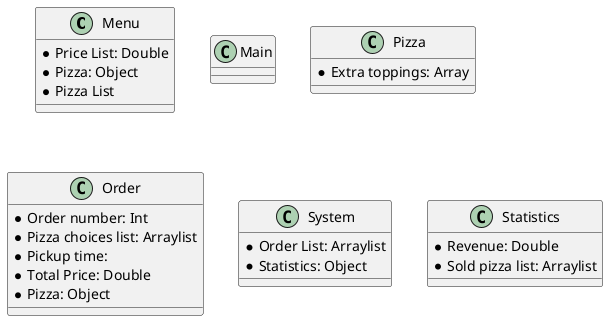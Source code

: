 @startuml

Class Menu{
    *Price List: Double
    *Pizza: Object
    *Pizza List
}

 Class Main {
 }

Class Pizza{
*Extra toppings: Array
}

Class Order{
    *Order number: Int
    *Pizza choices list: Arraylist
    *Pickup time:
    *Total Price: Double
    *Pizza: Object
}

Class System{
    * Order List: Arraylist
    * Statistics: Object
}
Class Statistics{
    * Revenue: Double
    * Sold pizza list: Arraylist
}
@enduml